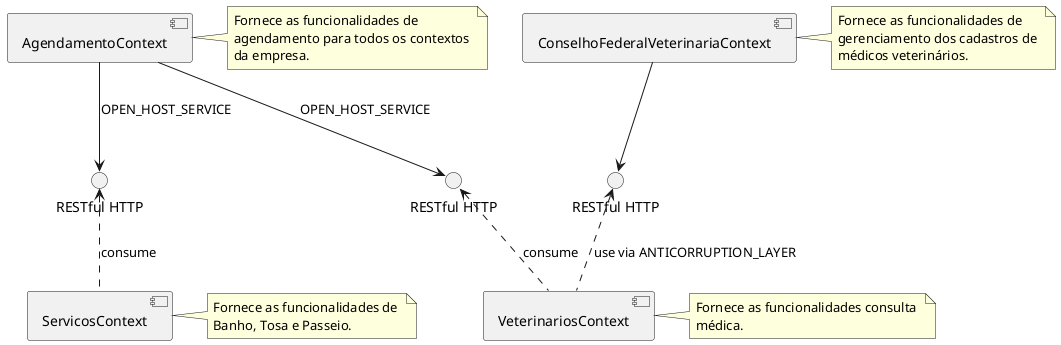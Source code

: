 @startuml

skinparam componentStyle uml2

component [AgendamentoContext]
note right of [AgendamentoContext]
Fornece as funcionalidades de 
agendamento para todos os contextos 
da empresa. 
end note
component [ServicosContext]
note right of [ServicosContext]
Fornece as funcionalidades de 
Banho, Tosa e Passeio. 
end note
component [VeterinariosContext]
note right of [VeterinariosContext]
Fornece as funcionalidades consulta 
médica. 
end note
component [ConselhoFederalVeterinariaContext]
note right of [ConselhoFederalVeterinariaContext]
Fornece as funcionalidades de 
gerenciamento dos cadastros de 
médicos veterinários. 
end note

interface "RESTful HTTP" as ServicosContext_to_AgendamentoContext
[AgendamentoContext] --> ServicosContext_to_AgendamentoContext : OPEN_HOST_SERVICE
ServicosContext_to_AgendamentoContext <.. [ServicosContext] : consume

interface "RESTful HTTP" as VeterinariosContext_to_AgendamentoContext
[AgendamentoContext] --> VeterinariosContext_to_AgendamentoContext : OPEN_HOST_SERVICE
VeterinariosContext_to_AgendamentoContext <.. [VeterinariosContext] : consume

interface "RESTful HTTP" as VeterinariosContext_to_ConselhoFederalVeterinariaContext
[ConselhoFederalVeterinariaContext] --> VeterinariosContext_to_ConselhoFederalVeterinariaContext
VeterinariosContext_to_ConselhoFederalVeterinariaContext <.. [VeterinariosContext] : use via ANTICORRUPTION_LAYER



@enduml
